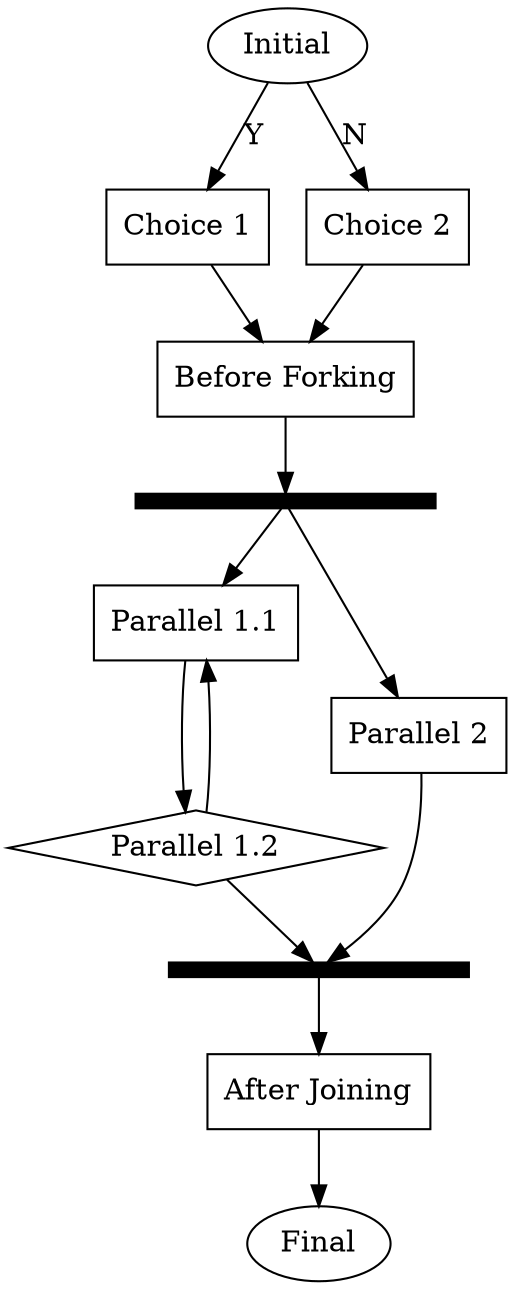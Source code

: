 digraph G {

  v0 [label="Initial",id="1",shape="oval",color="black"]
  v1 [label="Choice 1",id="2",shape="box",color="black"]
  v2 [label="Choice 2",id="3",shape="box",color="black"]
  v3 [label="Before Forking",id="4",shape="box",color="black"]
  v4 [label="",id="5",shape="box",style="filled",fillcolor="black",height="0.1",width="2",fixedsize="true",xlabel="",fontcolor="red"]
  v5 [label="Parallel 1.1",id="6",shape="box",color="black"]
  v6 [label="Parallel 1.2",id="7",shape="diamond",color="black"]
  v7 [label="Parallel 2",id="8",shape="box",color="black"]
  v8 [label="",id="9",shape="box",style="filled",fillcolor="black",height="0.1",width="2",fixedsize="true",xlabel="",fontcolor="red"]
  v9 [label="After Joining",id="10",shape="box",color="black"]
  v10 [label="Final",id="11",shape="oval",color="black"]

  v0 -> v1 [label="Y"]
  v0 -> v2 [label="N"]
  v1 -> v3
  v2 -> v3
  v3 -> v4
  v4 -> v5
  v4 -> v7
  v5 -> v6
  v6 -> v5
  v6 -> v8
  v7 -> v8
  v8 -> v9
  v9 -> v10

}